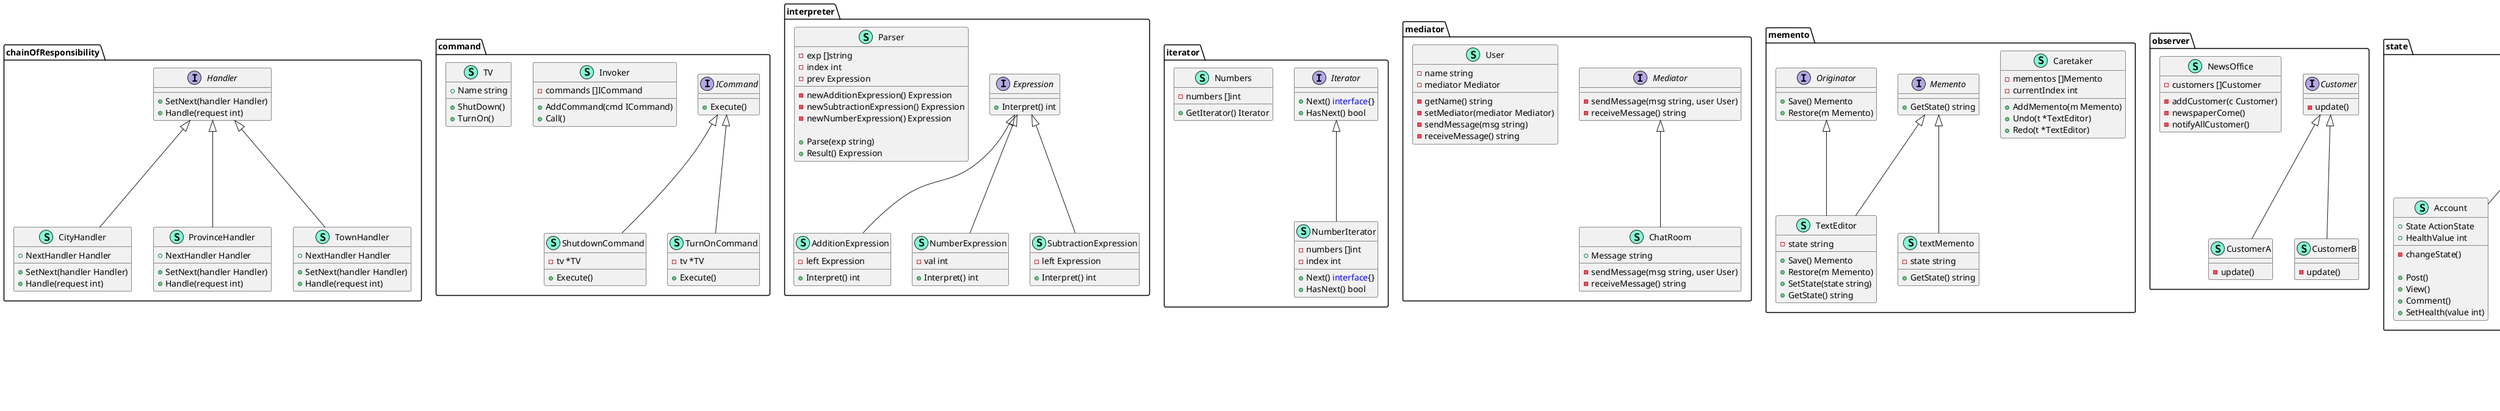 @startuml
namespace chainOfResponsibility {
    class CityHandler << (S,Aquamarine) >> {
        + NextHandler Handler

        + SetNext(handler Handler) 
        + Handle(request int) 

    }
    interface Handler  {
        + SetNext(handler Handler) 
        + Handle(request int) 

    }
    class ProvinceHandler << (S,Aquamarine) >> {
        + NextHandler Handler

        + SetNext(handler Handler) 
        + Handle(request int) 

    }
    class TownHandler << (S,Aquamarine) >> {
        + NextHandler Handler

        + SetNext(handler Handler) 
        + Handle(request int) 

    }
}

"chainOfResponsibility.Handler" <|-- "chainOfResponsibility.CityHandler"
"chainOfResponsibility.Handler" <|-- "chainOfResponsibility.ProvinceHandler"
"chainOfResponsibility.Handler" <|-- "chainOfResponsibility.TownHandler"

namespace command {
    interface ICommand  {
        + Execute() 

    }
    class Invoker << (S,Aquamarine) >> {
        - commands []ICommand

        + AddCommand(cmd ICommand) 
        + Call() 

    }
    class ShutdownCommand << (S,Aquamarine) >> {
        - tv *TV

        + Execute() 

    }
    class TV << (S,Aquamarine) >> {
        + Name string

        + ShutDown() 
        + TurnOn() 

    }
    class TurnOnCommand << (S,Aquamarine) >> {
        - tv *TV

        + Execute() 

    }
}

"command.ICommand" <|-- "command.ShutdownCommand"
"command.ICommand" <|-- "command.TurnOnCommand"

namespace interpreter {
    class AdditionExpression << (S,Aquamarine) >> {
        - left Expression

        + Interpret() int

    }
    interface Expression  {
        + Interpret() int

    }
    class NumberExpression << (S,Aquamarine) >> {
        - val int

        + Interpret() int

    }
    class Parser << (S,Aquamarine) >> {
        - exp []string
        - index int
        - prev Expression

        - newAdditionExpression() Expression
        - newSubtractionExpression() Expression
        - newNumberExpression() Expression

        + Parse(exp string) 
        + Result() Expression

    }
    class SubtractionExpression << (S,Aquamarine) >> {
        - left Expression

        + Interpret() int

    }
}

"interpreter.Expression" <|-- "interpreter.AdditionExpression"
"interpreter.Expression" <|-- "interpreter.NumberExpression"
"interpreter.Expression" <|-- "interpreter.SubtractionExpression"

namespace iterator {
    interface Iterator  {
        + Next() <font color=blue>interface</font>{}
        + HasNext() bool

    }
    class NumberIterator << (S,Aquamarine) >> {
        - numbers []int
        - index int

        + Next() <font color=blue>interface</font>{}
        + HasNext() bool

    }
    class Numbers << (S,Aquamarine) >> {
        - numbers []int

        + GetIterator() Iterator

    }
}

"iterator.Iterator" <|-- "iterator.NumberIterator"

namespace mediator {
    class ChatRoom << (S,Aquamarine) >> {
        + Message string

        - sendMessage(msg string, user User) 
        - receiveMessage() string

    }
    interface Mediator  {
        - sendMessage(msg string, user User) 
        - receiveMessage() string

    }
    class User << (S,Aquamarine) >> {
        - name string
        - mediator Mediator

        - getName() string
        - setMediator(mediator Mediator) 
        - sendMessage(msg string) 
        - receiveMessage() string

    }
}

"mediator.Mediator" <|-- "mediator.ChatRoom"

namespace memento {
    class Caretaker << (S,Aquamarine) >> {
        - mementos []Memento
        - currentIndex int

        + AddMemento(m Memento) 
        + Undo(t *TextEditor) 
        + Redo(t *TextEditor) 

    }
    interface Memento  {
        + GetState() string

    }
    interface Originator  {
        + Save() Memento
        + Restore(m Memento) 

    }
    class TextEditor << (S,Aquamarine) >> {
        - state string

        + Save() Memento
        + Restore(m Memento) 
        + SetState(state string) 
        + GetState() string

    }
    class textMemento << (S,Aquamarine) >> {
        - state string

        + GetState() string

    }
}

"memento.Memento" <|-- "memento.TextEditor"
"memento.Originator" <|-- "memento.TextEditor"
"memento.Memento" <|-- "memento.textMemento"

namespace observer {
    interface Customer  {
        - update() 

    }
    class CustomerA << (S,Aquamarine) >> {
        - update() 

    }
    class CustomerB << (S,Aquamarine) >> {
        - update() 

    }
    class NewsOffice << (S,Aquamarine) >> {
        - customers []Customer

        - addCustomer(c Customer) 
        - newspaperCome() 
        - notifyAllCustomer() 

    }
}

"observer.Customer" <|-- "observer.CustomerA"
"observer.Customer" <|-- "observer.CustomerB"

namespace state {
    class Account << (S,Aquamarine) >> {
        + State ActionState
        + HealthValue int

        - changeState() 

        + Post() 
        + View() 
        + Comment() 
        + SetHealth(value int) 

    }
    interface ActionState  {
        + View() 
        + Comment() 
        + Post() 

    }
    class CloseState << (S,Aquamarine) >> {
        + Post() 
        + View() 
        + Comment() 

    }
    class NormalState << (S,Aquamarine) >> {
        + Post() 
        + View() 
        + Comment() 

    }
    class RestrictState << (S,Aquamarine) >> {
        + Post() 
        + View() 
        + Comment() 

    }
}

"state.ActionState" <|-- "state.Account"
"state.ActionState" <|-- "state.CloseState"
"state.ActionState" <|-- "state.NormalState"
"state.ActionState" <|-- "state.RestrictState"

namespace strategy {
    class CashStrategy << (S,Aquamarine) >> {
        - name string

        + Pay(amount float64) error

    }
    class CreditCardStrategy << (S,Aquamarine) >> {
        - name string
        - cardNum string
        - password string

        + Pay(amount float64) error

    }
    class PaymentContext << (S,Aquamarine) >> {
        - amount float64
        - strategy PaymentStrategy

        + Pay() error

    }
    interface PaymentStrategy  {
        + Pay(amount float64) error

    }
}

"strategy.PaymentStrategy" <|-- "strategy.CashStrategy"
"strategy.PaymentStrategy" <|-- "strategy.CreditCardStrategy"

namespace templateMethod {
    interface Project  {
        - pre() 
        - reqinfo() 
        - end() 

    }
    class req << (S,Aquamarine) >> {
        - pre() 
        - end() 
        - reqinfo() 

    }
    class somereq << (S,Aquamarine) >> {
        - reqinfo() 

    }
}
"templateMethod.req" *-- "templateMethod.somereq"

"templateMethod.Project" <|-- "templateMethod.req"

namespace visitor {
    class DevelopmentVisitor << (S,Aquamarine) >> {
        - env string

        + Visit() 

    }
    class Element << (S,Aquamarine) >> {
        - visitors []IVisitor

        + Accept(visitor IVisitor) 

    }
    class ExampleLog << (S,Aquamarine) >> {
        + Print() 

    }
    interface IElement  {
        + Accept(visitor IVisitor) 

    }
    interface IVisitor  {
        + Visit() 

    }
    class ProductionVisitor << (S,Aquamarine) >> {
        - env string

        + Visit() 

    }
}
"visitor.Element" *-- "visitor.ExampleLog"

"visitor.IVisitor" <|-- "visitor.DevelopmentVisitor"
"visitor.IElement" <|-- "visitor.Element"
"visitor.IVisitor" <|-- "visitor.ProductionVisitor"

@enduml
